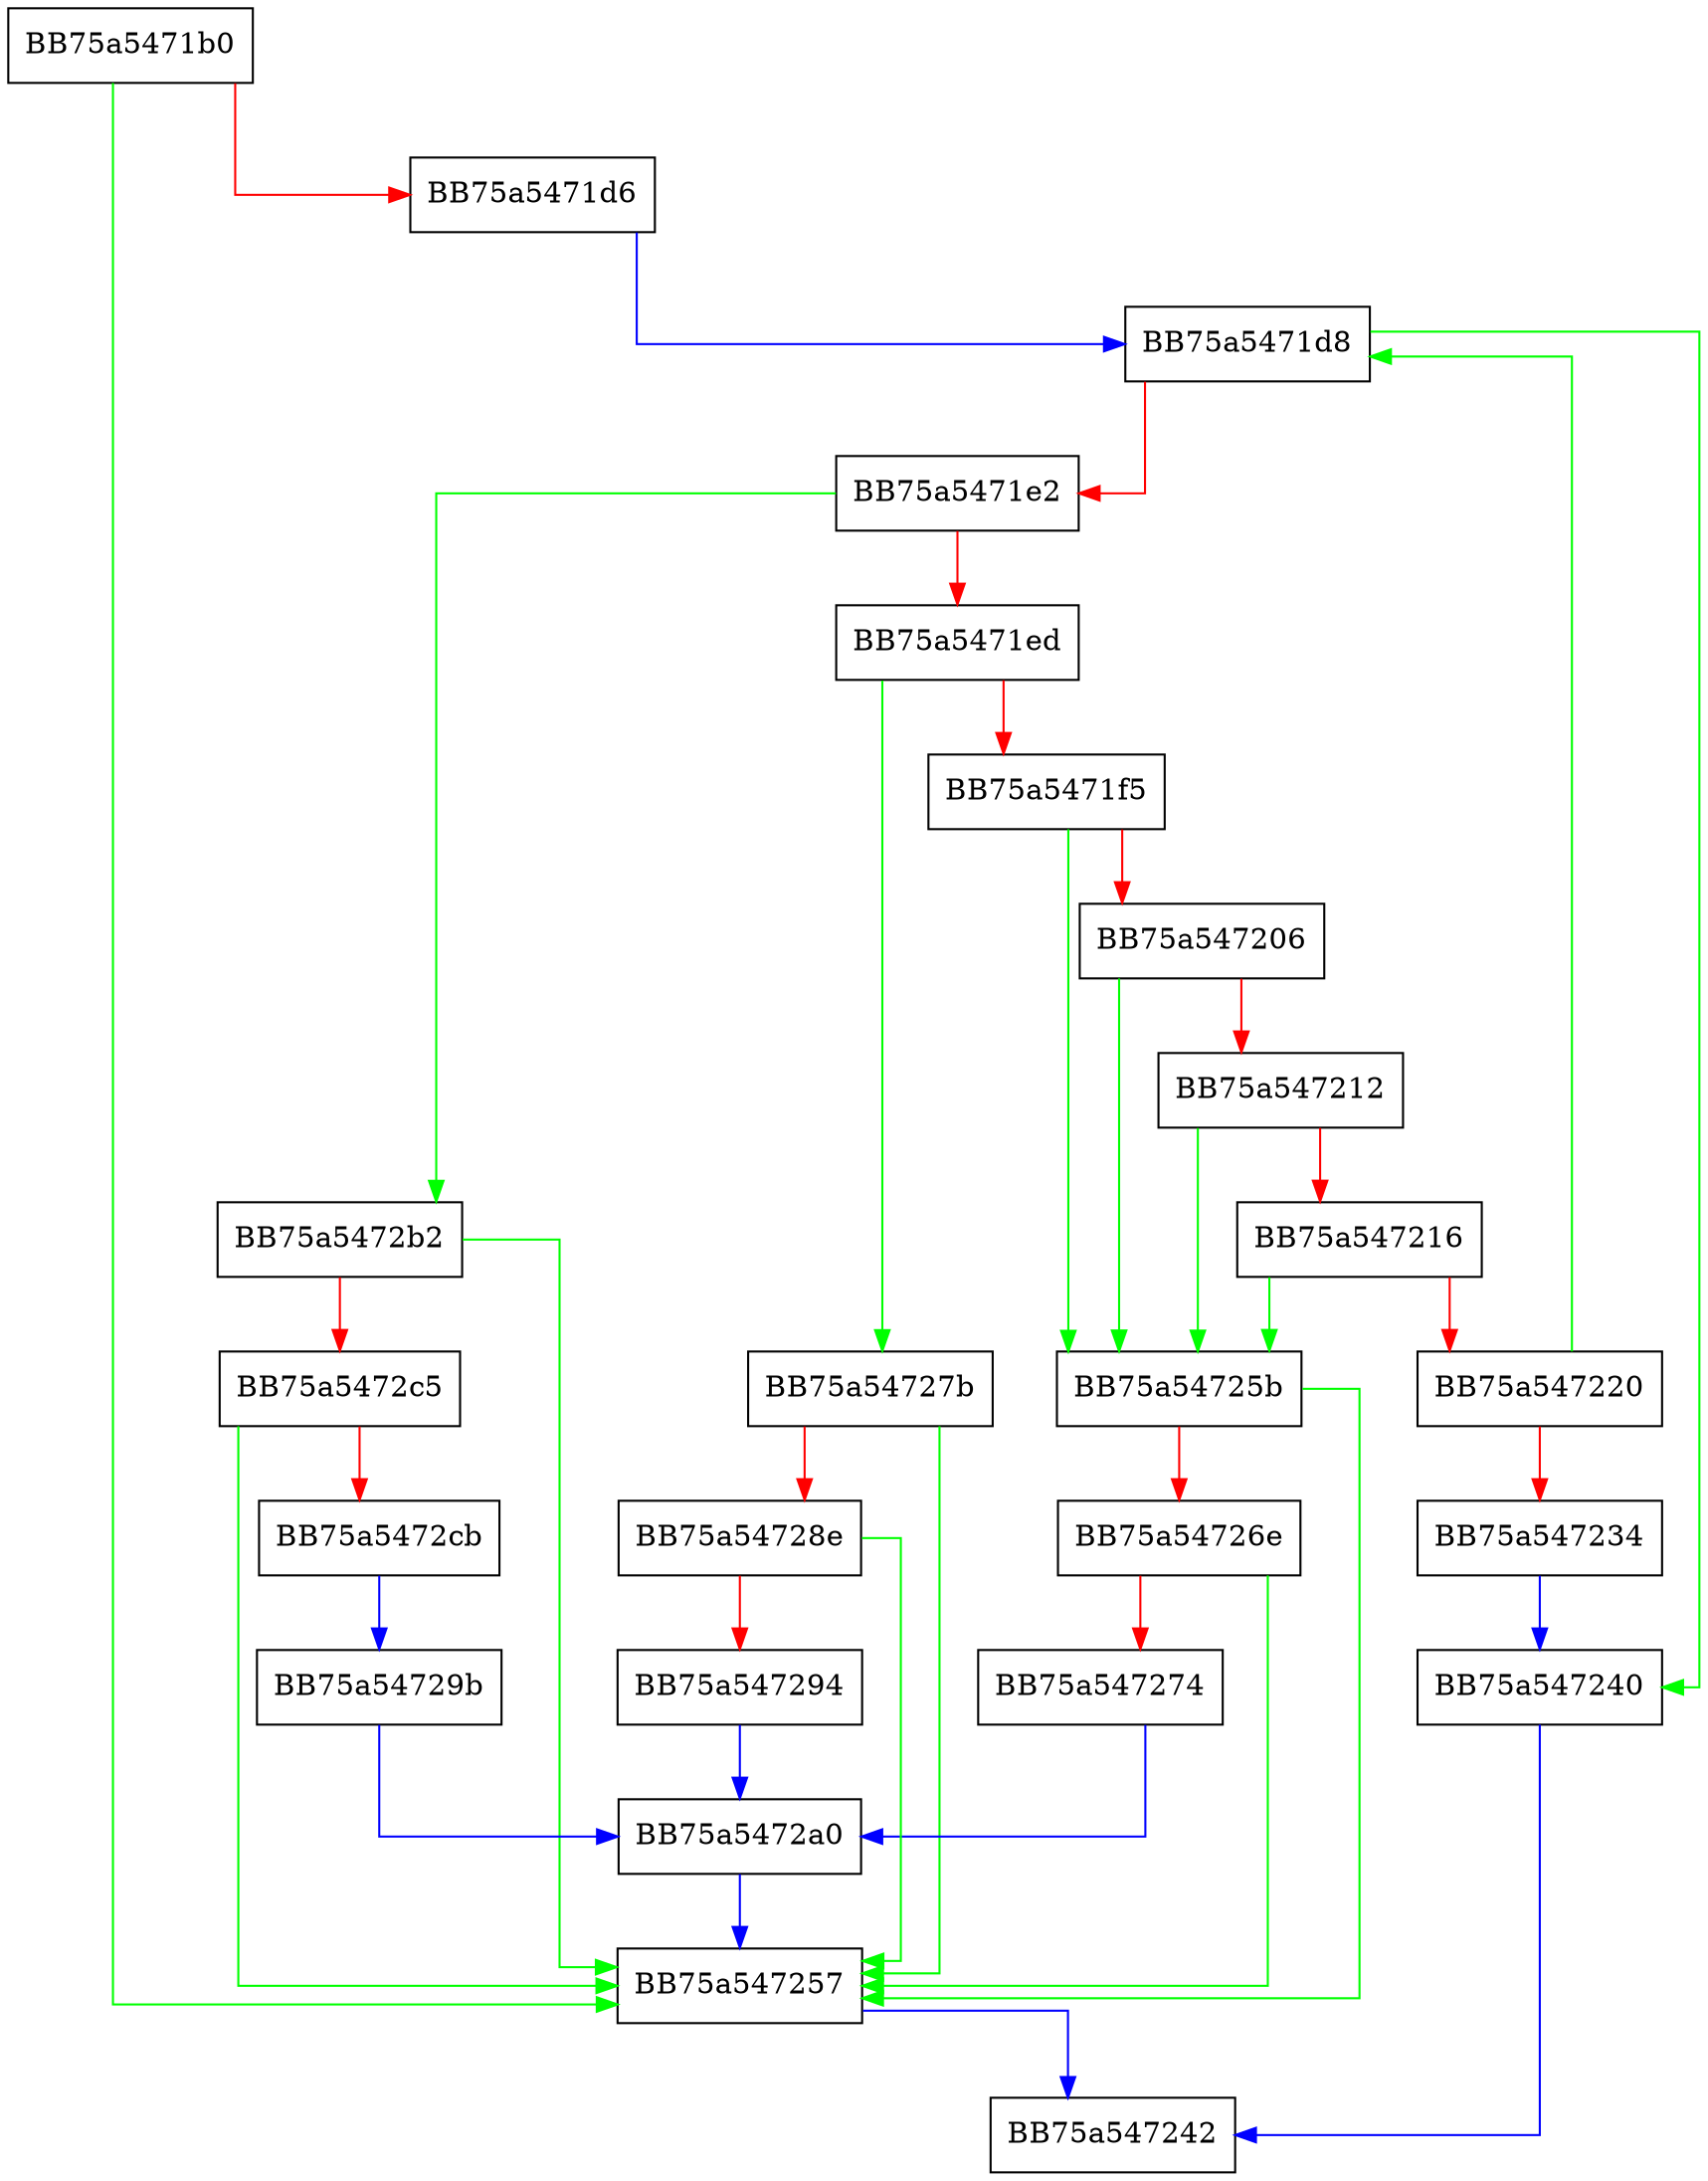 digraph GetDataDrivenExtensionClass {
  node [shape="box"];
  graph [splines=ortho];
  BB75a5471b0 -> BB75a547257 [color="green"];
  BB75a5471b0 -> BB75a5471d6 [color="red"];
  BB75a5471d6 -> BB75a5471d8 [color="blue"];
  BB75a5471d8 -> BB75a547240 [color="green"];
  BB75a5471d8 -> BB75a5471e2 [color="red"];
  BB75a5471e2 -> BB75a5472b2 [color="green"];
  BB75a5471e2 -> BB75a5471ed [color="red"];
  BB75a5471ed -> BB75a54727b [color="green"];
  BB75a5471ed -> BB75a5471f5 [color="red"];
  BB75a5471f5 -> BB75a54725b [color="green"];
  BB75a5471f5 -> BB75a547206 [color="red"];
  BB75a547206 -> BB75a54725b [color="green"];
  BB75a547206 -> BB75a547212 [color="red"];
  BB75a547212 -> BB75a54725b [color="green"];
  BB75a547212 -> BB75a547216 [color="red"];
  BB75a547216 -> BB75a54725b [color="green"];
  BB75a547216 -> BB75a547220 [color="red"];
  BB75a547220 -> BB75a5471d8 [color="green"];
  BB75a547220 -> BB75a547234 [color="red"];
  BB75a547234 -> BB75a547240 [color="blue"];
  BB75a547240 -> BB75a547242 [color="blue"];
  BB75a547257 -> BB75a547242 [color="blue"];
  BB75a54725b -> BB75a547257 [color="green"];
  BB75a54725b -> BB75a54726e [color="red"];
  BB75a54726e -> BB75a547257 [color="green"];
  BB75a54726e -> BB75a547274 [color="red"];
  BB75a547274 -> BB75a5472a0 [color="blue"];
  BB75a54727b -> BB75a547257 [color="green"];
  BB75a54727b -> BB75a54728e [color="red"];
  BB75a54728e -> BB75a547257 [color="green"];
  BB75a54728e -> BB75a547294 [color="red"];
  BB75a547294 -> BB75a5472a0 [color="blue"];
  BB75a54729b -> BB75a5472a0 [color="blue"];
  BB75a5472a0 -> BB75a547257 [color="blue"];
  BB75a5472b2 -> BB75a547257 [color="green"];
  BB75a5472b2 -> BB75a5472c5 [color="red"];
  BB75a5472c5 -> BB75a547257 [color="green"];
  BB75a5472c5 -> BB75a5472cb [color="red"];
  BB75a5472cb -> BB75a54729b [color="blue"];
}